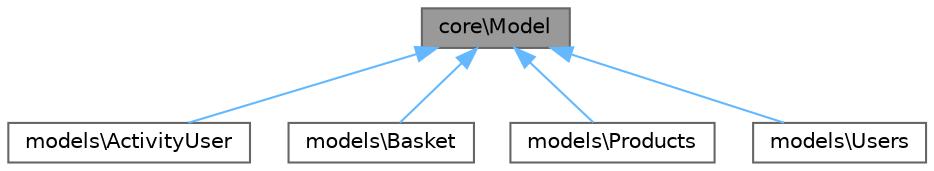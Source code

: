 digraph "core\Model"
{
 // LATEX_PDF_SIZE
  bgcolor="transparent";
  edge [fontname=Helvetica,fontsize=10,labelfontname=Helvetica,labelfontsize=10];
  node [fontname=Helvetica,fontsize=10,shape=box,height=0.2,width=0.4];
  Node1 [id="Node000001",label="core\\Model",height=0.2,width=0.4,color="gray40", fillcolor="grey60", style="filled", fontcolor="black",tooltip=" "];
  Node1 -> Node2 [id="edge1_Node000001_Node000002",dir="back",color="steelblue1",style="solid",tooltip=" "];
  Node2 [id="Node000002",label="models\\ActivityUser",height=0.2,width=0.4,color="gray40", fillcolor="white", style="filled",URL="$classmodels_1_1_activity_user.html",tooltip=" "];
  Node1 -> Node3 [id="edge2_Node000001_Node000003",dir="back",color="steelblue1",style="solid",tooltip=" "];
  Node3 [id="Node000003",label="models\\Basket",height=0.2,width=0.4,color="gray40", fillcolor="white", style="filled",URL="$classmodels_1_1_basket.html",tooltip=" "];
  Node1 -> Node4 [id="edge3_Node000001_Node000004",dir="back",color="steelblue1",style="solid",tooltip=" "];
  Node4 [id="Node000004",label="models\\Products",height=0.2,width=0.4,color="gray40", fillcolor="white", style="filled",URL="$classmodels_1_1_products.html",tooltip=" "];
  Node1 -> Node5 [id="edge4_Node000001_Node000005",dir="back",color="steelblue1",style="solid",tooltip=" "];
  Node5 [id="Node000005",label="models\\Users",height=0.2,width=0.4,color="gray40", fillcolor="white", style="filled",URL="$classmodels_1_1_users.html",tooltip=" "];
}
